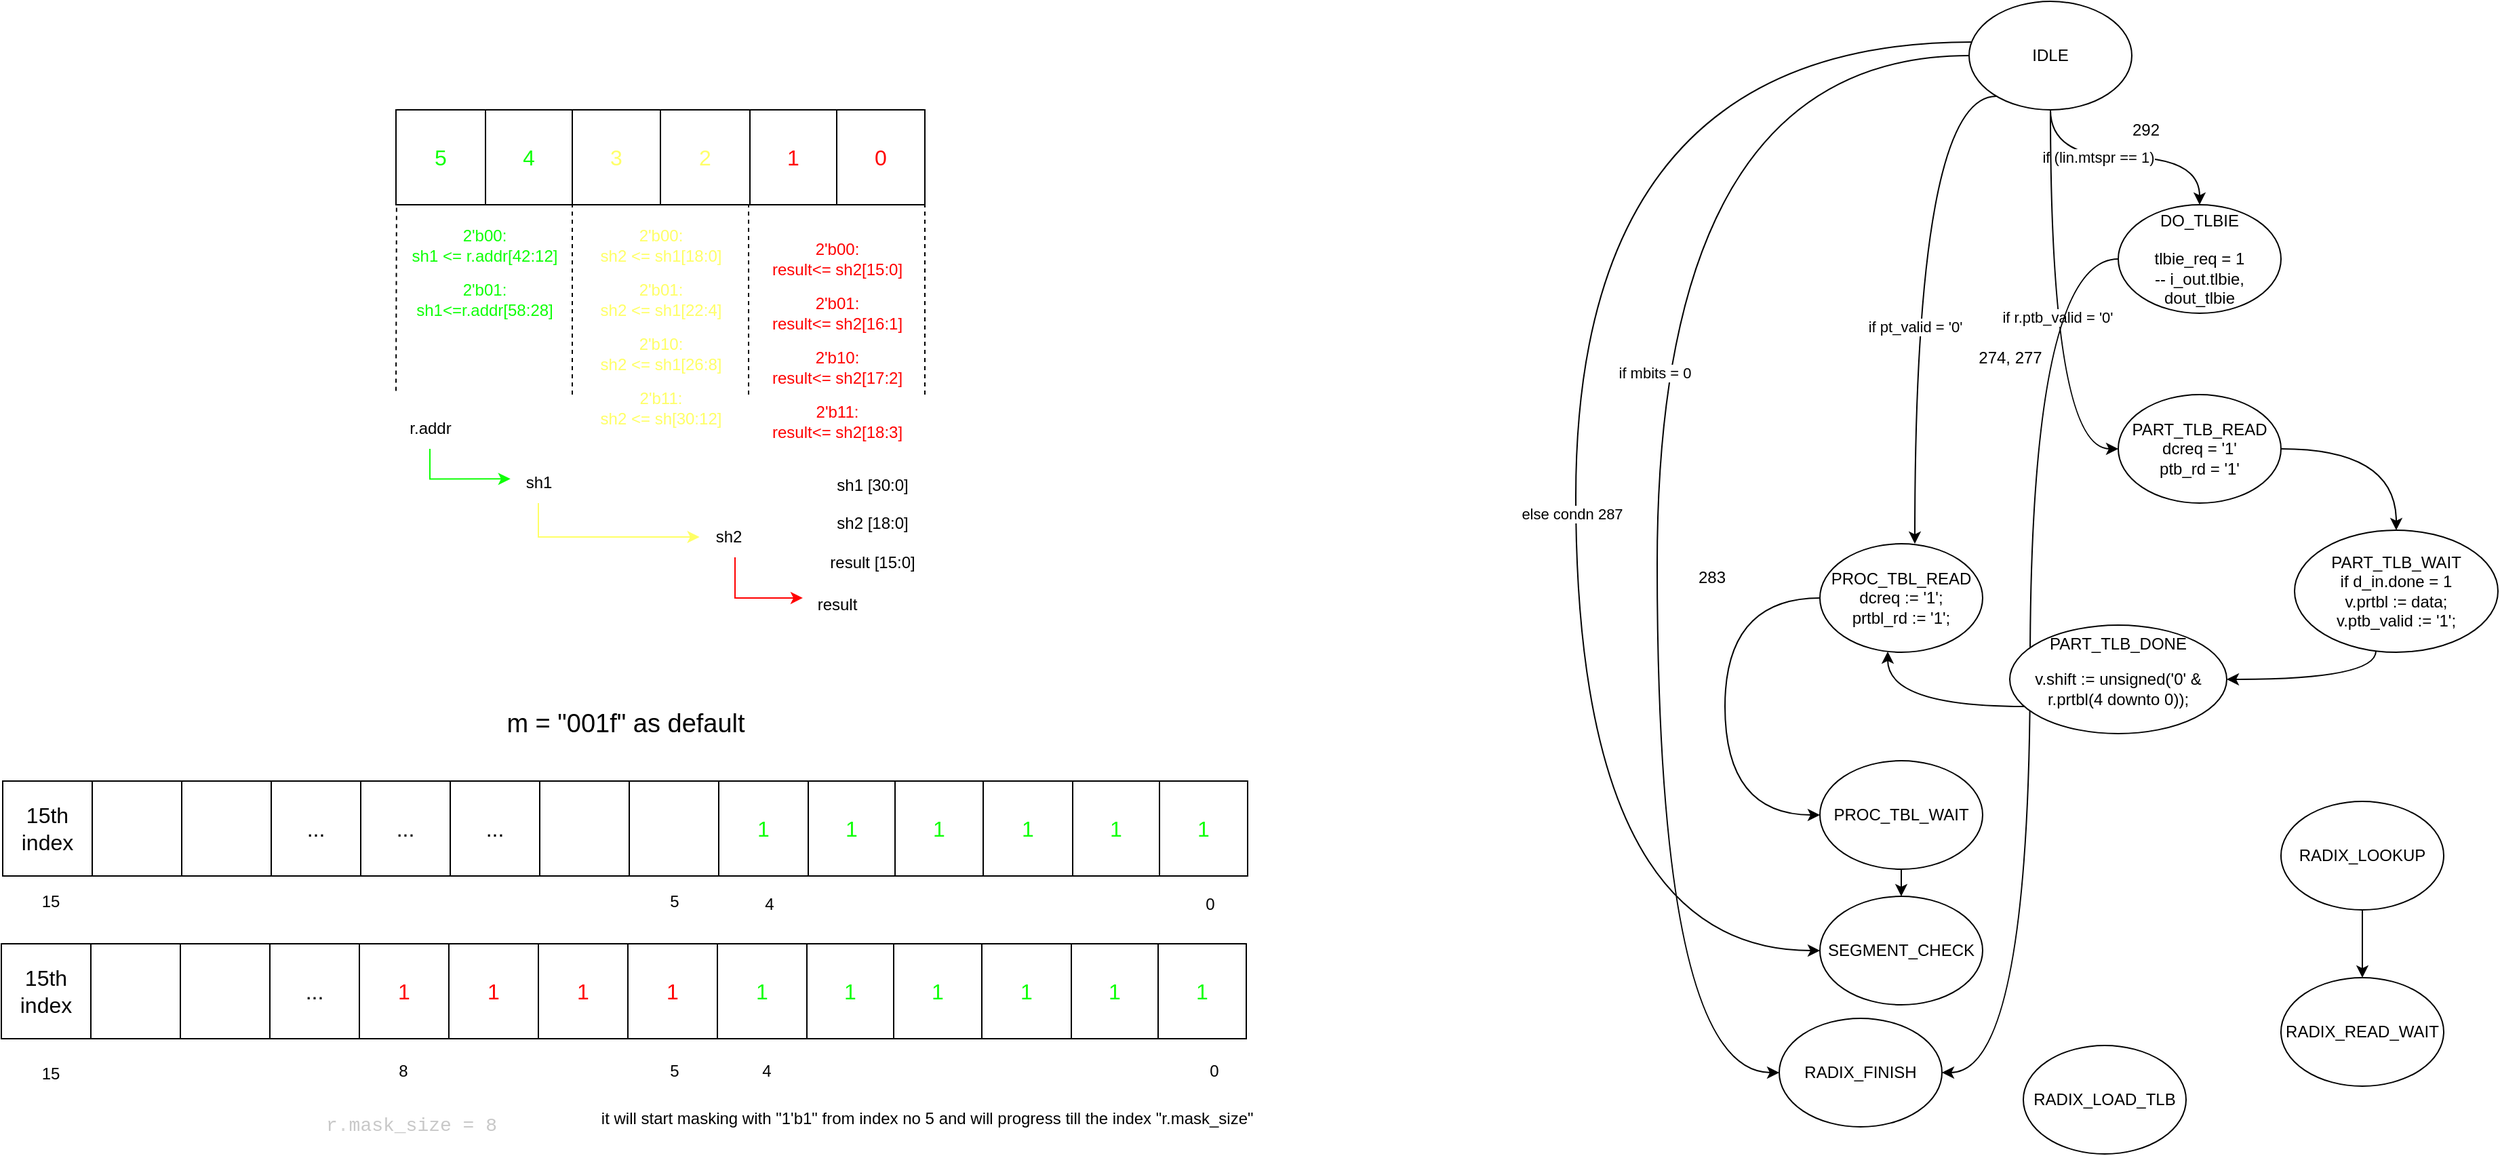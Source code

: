 <mxfile version="27.0.9">
  <diagram name="Page-1" id="RMuuJCCi9sDhubjygd_P">
    <mxGraphModel dx="1583" dy="868" grid="1" gridSize="10" guides="0" tooltips="1" connect="1" arrows="1" fold="1" page="0" pageScale="1" pageWidth="850" pageHeight="1100" math="0" shadow="0">
      <root>
        <mxCell id="0" />
        <mxCell id="1" parent="0" />
        <mxCell id="S-CoqvPqYbhsDH9ido7L-1" value="" style="shape=table;startSize=0;container=1;collapsible=0;childLayout=tableLayout;fontSize=16;" vertex="1" parent="1">
          <mxGeometry x="50" y="190" width="390" height="70" as="geometry" />
        </mxCell>
        <mxCell id="S-CoqvPqYbhsDH9ido7L-2" value="" style="shape=tableRow;horizontal=0;startSize=0;swimlaneHead=0;swimlaneBody=0;strokeColor=inherit;top=0;left=0;bottom=0;right=0;collapsible=0;dropTarget=0;fillColor=none;points=[[0,0.5],[1,0.5]];portConstraint=eastwest;fontSize=16;" vertex="1" parent="S-CoqvPqYbhsDH9ido7L-1">
          <mxGeometry width="390" height="70" as="geometry" />
        </mxCell>
        <mxCell id="S-CoqvPqYbhsDH9ido7L-3" value="&lt;font style=&quot;color: rgb(14, 255, 6);&quot;&gt;5&lt;/font&gt;" style="shape=partialRectangle;html=1;whiteSpace=wrap;connectable=0;strokeColor=inherit;overflow=hidden;fillColor=none;top=0;left=0;bottom=0;right=0;pointerEvents=1;fontSize=16;" vertex="1" parent="S-CoqvPqYbhsDH9ido7L-2">
          <mxGeometry width="66" height="70" as="geometry">
            <mxRectangle width="66" height="70" as="alternateBounds" />
          </mxGeometry>
        </mxCell>
        <mxCell id="S-CoqvPqYbhsDH9ido7L-4" value="&lt;font style=&quot;color: rgb(14, 255, 6);&quot;&gt;4&lt;/font&gt;" style="shape=partialRectangle;html=1;whiteSpace=wrap;connectable=0;strokeColor=inherit;overflow=hidden;fillColor=none;top=0;left=0;bottom=0;right=0;pointerEvents=1;fontSize=16;" vertex="1" parent="S-CoqvPqYbhsDH9ido7L-2">
          <mxGeometry x="66" width="64" height="70" as="geometry">
            <mxRectangle width="64" height="70" as="alternateBounds" />
          </mxGeometry>
        </mxCell>
        <mxCell id="S-CoqvPqYbhsDH9ido7L-5" value="&lt;font style=&quot;color: rgb(255, 255, 102);&quot;&gt;3&lt;/font&gt;" style="shape=partialRectangle;html=1;whiteSpace=wrap;connectable=0;strokeColor=inherit;overflow=hidden;fillColor=none;top=0;left=0;bottom=0;right=0;pointerEvents=1;fontSize=16;" vertex="1" parent="S-CoqvPqYbhsDH9ido7L-2">
          <mxGeometry x="130" width="65" height="70" as="geometry">
            <mxRectangle width="65" height="70" as="alternateBounds" />
          </mxGeometry>
        </mxCell>
        <mxCell id="S-CoqvPqYbhsDH9ido7L-18" value="&lt;font style=&quot;color: rgb(255, 255, 102);&quot;&gt;2&lt;/font&gt;" style="shape=partialRectangle;html=1;whiteSpace=wrap;connectable=0;strokeColor=inherit;overflow=hidden;fillColor=none;top=0;left=0;bottom=0;right=0;pointerEvents=1;fontSize=16;" vertex="1" parent="S-CoqvPqYbhsDH9ido7L-2">
          <mxGeometry x="195" width="66" height="70" as="geometry">
            <mxRectangle width="66" height="70" as="alternateBounds" />
          </mxGeometry>
        </mxCell>
        <mxCell id="S-CoqvPqYbhsDH9ido7L-21" value="&lt;font style=&quot;color: rgb(255, 0, 0);&quot;&gt;1&lt;/font&gt;" style="shape=partialRectangle;html=1;whiteSpace=wrap;connectable=0;strokeColor=inherit;overflow=hidden;fillColor=none;top=0;left=0;bottom=0;right=0;pointerEvents=1;fontSize=16;" vertex="1" parent="S-CoqvPqYbhsDH9ido7L-2">
          <mxGeometry x="261" width="64" height="70" as="geometry">
            <mxRectangle width="64" height="70" as="alternateBounds" />
          </mxGeometry>
        </mxCell>
        <mxCell id="S-CoqvPqYbhsDH9ido7L-24" value="&lt;font style=&quot;color: rgb(255, 0, 0);&quot;&gt;0&lt;/font&gt;" style="shape=partialRectangle;html=1;whiteSpace=wrap;connectable=0;strokeColor=inherit;overflow=hidden;fillColor=none;top=0;left=0;bottom=0;right=0;pointerEvents=1;fontSize=16;" vertex="1" parent="S-CoqvPqYbhsDH9ido7L-2">
          <mxGeometry x="325" width="65" height="70" as="geometry">
            <mxRectangle width="65" height="70" as="alternateBounds" />
          </mxGeometry>
        </mxCell>
        <mxCell id="S-CoqvPqYbhsDH9ido7L-30" value="" style="endArrow=none;dashed=1;html=1;rounded=0;entryX=-0.004;entryY=1.04;entryDx=0;entryDy=0;entryPerimeter=0;" edge="1" parent="1">
          <mxGeometry width="50" height="50" relative="1" as="geometry">
            <mxPoint x="50" y="397.2" as="sourcePoint" />
            <mxPoint x="50.44" y="260.0" as="targetPoint" />
          </mxGeometry>
        </mxCell>
        <mxCell id="S-CoqvPqYbhsDH9ido7L-31" value="" style="endArrow=none;dashed=1;html=1;rounded=0;entryX=-0.004;entryY=1.04;entryDx=0;entryDy=0;entryPerimeter=0;" edge="1" parent="1">
          <mxGeometry width="50" height="50" relative="1" as="geometry">
            <mxPoint x="180" y="400" as="sourcePoint" />
            <mxPoint x="180" y="260" as="targetPoint" />
          </mxGeometry>
        </mxCell>
        <mxCell id="S-CoqvPqYbhsDH9ido7L-32" value="" style="endArrow=none;dashed=1;html=1;rounded=0;entryX=-0.004;entryY=1.04;entryDx=0;entryDy=0;entryPerimeter=0;" edge="1" parent="1">
          <mxGeometry width="50" height="50" relative="1" as="geometry">
            <mxPoint x="310" y="400" as="sourcePoint" />
            <mxPoint x="310" y="260" as="targetPoint" />
          </mxGeometry>
        </mxCell>
        <mxCell id="S-CoqvPqYbhsDH9ido7L-33" value="" style="endArrow=none;dashed=1;html=1;rounded=0;entryX=-0.004;entryY=1.04;entryDx=0;entryDy=0;entryPerimeter=0;" edge="1" parent="1">
          <mxGeometry width="50" height="50" relative="1" as="geometry">
            <mxPoint x="440" y="400" as="sourcePoint" />
            <mxPoint x="440" y="260" as="targetPoint" />
          </mxGeometry>
        </mxCell>
        <mxCell id="S-CoqvPqYbhsDH9ido7L-34" value="&lt;font style=&quot;color: rgb(14, 255, 6);&quot;&gt;2&#39;b00:&lt;br&gt;sh1 &amp;lt;= r.addr[42:12]&lt;/font&gt;" style="text;html=1;align=center;verticalAlign=middle;resizable=0;points=[];autosize=1;strokeColor=none;fillColor=none;" vertex="1" parent="1">
          <mxGeometry x="50" y="270" width="130" height="40" as="geometry" />
        </mxCell>
        <mxCell id="S-CoqvPqYbhsDH9ido7L-35" value="&lt;font style=&quot;color: rgb(14, 255, 6);&quot;&gt;2&#39;b01:&lt;br&gt;sh1&amp;lt;=r.addr[58:28]&lt;/font&gt;" style="text;html=1;align=center;verticalAlign=middle;resizable=0;points=[];autosize=1;strokeColor=none;fillColor=none;" vertex="1" parent="1">
          <mxGeometry x="55" y="310" width="120" height="40" as="geometry" />
        </mxCell>
        <mxCell id="S-CoqvPqYbhsDH9ido7L-36" value="&lt;font style=&quot;&quot;&gt;2&#39;b00:&lt;br&gt;sh2 &amp;lt;= sh1[18:0]&lt;/font&gt;" style="text;html=1;align=center;verticalAlign=middle;resizable=0;points=[];autosize=1;strokeColor=none;fillColor=none;fontColor=#FFFF66;" vertex="1" parent="1">
          <mxGeometry x="190" y="270" width="110" height="40" as="geometry" />
        </mxCell>
        <mxCell id="S-CoqvPqYbhsDH9ido7L-37" value="&lt;font style=&quot;&quot;&gt;2&#39;b01:&lt;br&gt;sh2 &amp;lt;= sh1[22:4]&lt;/font&gt;" style="text;html=1;align=center;verticalAlign=middle;resizable=0;points=[];autosize=1;strokeColor=none;fillColor=none;fontColor=#FFFF66;" vertex="1" parent="1">
          <mxGeometry x="190" y="310" width="110" height="40" as="geometry" />
        </mxCell>
        <mxCell id="S-CoqvPqYbhsDH9ido7L-38" value="&lt;font style=&quot;&quot;&gt;2&#39;b10:&lt;br&gt;sh2 &amp;lt;= sh1[26:8]&lt;/font&gt;" style="text;html=1;align=center;verticalAlign=middle;resizable=0;points=[];autosize=1;strokeColor=none;fillColor=none;fontColor=#FFFF66;" vertex="1" parent="1">
          <mxGeometry x="190" y="350" width="110" height="40" as="geometry" />
        </mxCell>
        <mxCell id="S-CoqvPqYbhsDH9ido7L-39" value="&lt;font style=&quot;&quot;&gt;2&#39;b11:&lt;br&gt;sh2 &amp;lt;= sh[30:12]&lt;/font&gt;" style="text;html=1;align=center;verticalAlign=middle;resizable=0;points=[];autosize=1;strokeColor=none;fillColor=none;fontColor=#FFFF66;" vertex="1" parent="1">
          <mxGeometry x="190" y="390" width="110" height="40" as="geometry" />
        </mxCell>
        <mxCell id="S-CoqvPqYbhsDH9ido7L-40" value="&lt;font style=&quot;&quot;&gt;2&#39;b00:&lt;br&gt;result&amp;lt;= sh2[15:0]&lt;/font&gt;" style="text;html=1;align=center;verticalAlign=middle;resizable=0;points=[];autosize=1;strokeColor=none;fillColor=none;fontColor=#FF0000;" vertex="1" parent="1">
          <mxGeometry x="315" y="280" width="120" height="40" as="geometry" />
        </mxCell>
        <mxCell id="S-CoqvPqYbhsDH9ido7L-41" value="&lt;font style=&quot;&quot;&gt;2&#39;b01:&lt;br&gt;result&amp;lt;= sh2[16:1]&lt;/font&gt;" style="text;html=1;align=center;verticalAlign=middle;resizable=0;points=[];autosize=1;strokeColor=none;fillColor=none;fontColor=#FF0000;" vertex="1" parent="1">
          <mxGeometry x="315" y="320" width="120" height="40" as="geometry" />
        </mxCell>
        <mxCell id="S-CoqvPqYbhsDH9ido7L-42" value="&lt;font style=&quot;&quot;&gt;2&#39;b10:&lt;br&gt;result&amp;lt;= sh2[17:2]&lt;/font&gt;" style="text;html=1;align=center;verticalAlign=middle;resizable=0;points=[];autosize=1;strokeColor=none;fillColor=none;fontColor=#FF0000;" vertex="1" parent="1">
          <mxGeometry x="315" y="360" width="120" height="40" as="geometry" />
        </mxCell>
        <mxCell id="S-CoqvPqYbhsDH9ido7L-43" value="&lt;font style=&quot;&quot;&gt;2&#39;b11:&lt;br&gt;result&amp;lt;= sh2[18:3]&lt;/font&gt;" style="text;html=1;align=center;verticalAlign=middle;resizable=0;points=[];autosize=1;strokeColor=none;fillColor=none;fontColor=#FF0000;" vertex="1" parent="1">
          <mxGeometry x="315" y="400" width="120" height="40" as="geometry" />
        </mxCell>
        <mxCell id="S-CoqvPqYbhsDH9ido7L-44" value="r.addr" style="text;html=1;align=center;verticalAlign=middle;resizable=0;points=[];autosize=1;strokeColor=none;fillColor=none;" vertex="1" parent="1">
          <mxGeometry x="50" y="410" width="50" height="30" as="geometry" />
        </mxCell>
        <mxCell id="S-CoqvPqYbhsDH9ido7L-45" value="sh1" style="text;html=1;align=center;verticalAlign=middle;resizable=0;points=[];autosize=1;strokeColor=none;fillColor=none;" vertex="1" parent="1">
          <mxGeometry x="135" y="450" width="40" height="30" as="geometry" />
        </mxCell>
        <mxCell id="S-CoqvPqYbhsDH9ido7L-46" value="sh2" style="text;html=1;align=center;verticalAlign=middle;resizable=0;points=[];autosize=1;strokeColor=none;fillColor=none;" vertex="1" parent="1">
          <mxGeometry x="275" y="490" width="40" height="30" as="geometry" />
        </mxCell>
        <mxCell id="S-CoqvPqYbhsDH9ido7L-47" value="result" style="text;html=1;align=center;verticalAlign=middle;resizable=0;points=[];autosize=1;strokeColor=none;fillColor=none;" vertex="1" parent="1">
          <mxGeometry x="350" y="540" width="50" height="30" as="geometry" />
        </mxCell>
        <mxCell id="S-CoqvPqYbhsDH9ido7L-48" style="edgeStyle=orthogonalEdgeStyle;rounded=0;orthogonalLoop=1;jettySize=auto;html=1;entryX=-0.015;entryY=0.406;entryDx=0;entryDy=0;entryPerimeter=0;fontColor=#0EFF06;strokeColor=#0EFF06;" edge="1" parent="1" source="S-CoqvPqYbhsDH9ido7L-44" target="S-CoqvPqYbhsDH9ido7L-45">
          <mxGeometry relative="1" as="geometry">
            <Array as="points">
              <mxPoint x="75" y="462" />
            </Array>
          </mxGeometry>
        </mxCell>
        <mxCell id="S-CoqvPqYbhsDH9ido7L-49" style="edgeStyle=orthogonalEdgeStyle;rounded=0;orthogonalLoop=1;jettySize=auto;html=1;entryX=-0.029;entryY=0.5;entryDx=0;entryDy=0;entryPerimeter=0;strokeColor=#FFFF66;" edge="1" parent="1" source="S-CoqvPqYbhsDH9ido7L-45" target="S-CoqvPqYbhsDH9ido7L-46">
          <mxGeometry relative="1" as="geometry">
            <Array as="points">
              <mxPoint x="155" y="505" />
            </Array>
          </mxGeometry>
        </mxCell>
        <mxCell id="S-CoqvPqYbhsDH9ido7L-50" style="edgeStyle=orthogonalEdgeStyle;rounded=0;orthogonalLoop=1;jettySize=auto;html=1;entryX=0;entryY=0.333;entryDx=0;entryDy=0;entryPerimeter=0;strokeColor=#FF0000;" edge="1" parent="1" source="S-CoqvPqYbhsDH9ido7L-46" target="S-CoqvPqYbhsDH9ido7L-47">
          <mxGeometry relative="1" as="geometry">
            <Array as="points">
              <mxPoint x="300" y="550" />
            </Array>
          </mxGeometry>
        </mxCell>
        <mxCell id="S-CoqvPqYbhsDH9ido7L-52" value="sh1 [30:0&lt;span style=&quot;background-color: transparent; color: light-dark(rgb(0, 0, 0), rgb(255, 255, 255));&quot;&gt;]&lt;/span&gt;&lt;div&gt;&lt;br&gt;&lt;div&gt;&lt;span style=&quot;background-color: transparent; color: light-dark(rgb(0, 0, 0), rgb(255, 255, 255));&quot;&gt;sh2 [18:0]&lt;/span&gt;&lt;/div&gt;&lt;div&gt;&lt;span style=&quot;background-color: transparent; color: light-dark(rgb(0, 0, 0), rgb(255, 255, 255));&quot;&gt;&lt;br&gt;&lt;/span&gt;&lt;/div&gt;&lt;div&gt;&lt;span style=&quot;background-color: transparent; color: light-dark(rgb(0, 0, 0), rgb(255, 255, 255));&quot;&gt;result [15:0]&lt;/span&gt;&lt;/div&gt;&lt;/div&gt;" style="text;html=1;align=center;verticalAlign=middle;resizable=0;points=[];autosize=1;strokeColor=none;fillColor=none;" vertex="1" parent="1">
          <mxGeometry x="356" y="450" width="90" height="90" as="geometry" />
        </mxCell>
        <mxCell id="S-CoqvPqYbhsDH9ido7L-53" value="" style="shape=table;startSize=0;container=1;collapsible=0;childLayout=tableLayout;fontSize=16;" vertex="1" parent="1">
          <mxGeometry x="-240" y="685" width="918" height="70" as="geometry" />
        </mxCell>
        <mxCell id="S-CoqvPqYbhsDH9ido7L-54" value="" style="shape=tableRow;horizontal=0;startSize=0;swimlaneHead=0;swimlaneBody=0;strokeColor=inherit;top=0;left=0;bottom=0;right=0;collapsible=0;dropTarget=0;fillColor=none;points=[[0,0.5],[1,0.5]];portConstraint=eastwest;fontSize=16;" vertex="1" parent="S-CoqvPqYbhsDH9ido7L-53">
          <mxGeometry width="918" height="70" as="geometry" />
        </mxCell>
        <mxCell id="S-CoqvPqYbhsDH9ido7L-76" value="15th index" style="shape=partialRectangle;html=1;whiteSpace=wrap;connectable=0;strokeColor=inherit;overflow=hidden;fillColor=none;top=0;left=0;bottom=0;right=0;pointerEvents=1;fontSize=16;" vertex="1" parent="S-CoqvPqYbhsDH9ido7L-54">
          <mxGeometry width="66" height="70" as="geometry">
            <mxRectangle width="66" height="70" as="alternateBounds" />
          </mxGeometry>
        </mxCell>
        <mxCell id="S-CoqvPqYbhsDH9ido7L-75" style="shape=partialRectangle;html=1;whiteSpace=wrap;connectable=0;strokeColor=inherit;overflow=hidden;fillColor=none;top=0;left=0;bottom=0;right=0;pointerEvents=1;fontSize=16;" vertex="1" parent="S-CoqvPqYbhsDH9ido7L-54">
          <mxGeometry x="66" width="66" height="70" as="geometry">
            <mxRectangle width="66" height="70" as="alternateBounds" />
          </mxGeometry>
        </mxCell>
        <mxCell id="S-CoqvPqYbhsDH9ido7L-74" style="shape=partialRectangle;html=1;whiteSpace=wrap;connectable=0;strokeColor=inherit;overflow=hidden;fillColor=none;top=0;left=0;bottom=0;right=0;pointerEvents=1;fontSize=16;" vertex="1" parent="S-CoqvPqYbhsDH9ido7L-54">
          <mxGeometry x="132" width="66" height="70" as="geometry">
            <mxRectangle width="66" height="70" as="alternateBounds" />
          </mxGeometry>
        </mxCell>
        <mxCell id="S-CoqvPqYbhsDH9ido7L-73" value="..." style="shape=partialRectangle;html=1;whiteSpace=wrap;connectable=0;strokeColor=inherit;overflow=hidden;fillColor=none;top=0;left=0;bottom=0;right=0;pointerEvents=1;fontSize=16;" vertex="1" parent="S-CoqvPqYbhsDH9ido7L-54">
          <mxGeometry x="198" width="66" height="70" as="geometry">
            <mxRectangle width="66" height="70" as="alternateBounds" />
          </mxGeometry>
        </mxCell>
        <mxCell id="S-CoqvPqYbhsDH9ido7L-72" value="..." style="shape=partialRectangle;html=1;whiteSpace=wrap;connectable=0;strokeColor=inherit;overflow=hidden;fillColor=none;top=0;left=0;bottom=0;right=0;pointerEvents=1;fontSize=16;" vertex="1" parent="S-CoqvPqYbhsDH9ido7L-54">
          <mxGeometry x="264" width="66" height="70" as="geometry">
            <mxRectangle width="66" height="70" as="alternateBounds" />
          </mxGeometry>
        </mxCell>
        <mxCell id="S-CoqvPqYbhsDH9ido7L-71" value="..." style="shape=partialRectangle;html=1;whiteSpace=wrap;connectable=0;strokeColor=inherit;overflow=hidden;fillColor=none;top=0;left=0;bottom=0;right=0;pointerEvents=1;fontSize=16;" vertex="1" parent="S-CoqvPqYbhsDH9ido7L-54">
          <mxGeometry x="330" width="66" height="70" as="geometry">
            <mxRectangle width="66" height="70" as="alternateBounds" />
          </mxGeometry>
        </mxCell>
        <mxCell id="S-CoqvPqYbhsDH9ido7L-70" style="shape=partialRectangle;html=1;whiteSpace=wrap;connectable=0;strokeColor=inherit;overflow=hidden;fillColor=none;top=0;left=0;bottom=0;right=0;pointerEvents=1;fontSize=16;" vertex="1" parent="S-CoqvPqYbhsDH9ido7L-54">
          <mxGeometry x="396" width="66" height="70" as="geometry">
            <mxRectangle width="66" height="70" as="alternateBounds" />
          </mxGeometry>
        </mxCell>
        <mxCell id="S-CoqvPqYbhsDH9ido7L-69" style="shape=partialRectangle;html=1;whiteSpace=wrap;connectable=0;strokeColor=inherit;overflow=hidden;fillColor=none;top=0;left=0;bottom=0;right=0;pointerEvents=1;fontSize=16;" vertex="1" parent="S-CoqvPqYbhsDH9ido7L-54">
          <mxGeometry x="462" width="66" height="70" as="geometry">
            <mxRectangle width="66" height="70" as="alternateBounds" />
          </mxGeometry>
        </mxCell>
        <mxCell id="S-CoqvPqYbhsDH9ido7L-55" value="&lt;font style=&quot;&quot;&gt;1&lt;/font&gt;" style="shape=partialRectangle;html=1;whiteSpace=wrap;connectable=0;strokeColor=inherit;overflow=hidden;fillColor=none;top=0;left=0;bottom=0;right=0;pointerEvents=1;fontSize=16;fontColor=#0EFF06;" vertex="1" parent="S-CoqvPqYbhsDH9ido7L-54">
          <mxGeometry x="528" width="66" height="70" as="geometry">
            <mxRectangle width="66" height="70" as="alternateBounds" />
          </mxGeometry>
        </mxCell>
        <mxCell id="S-CoqvPqYbhsDH9ido7L-56" value="&lt;font style=&quot;&quot;&gt;1&lt;/font&gt;" style="shape=partialRectangle;html=1;whiteSpace=wrap;connectable=0;strokeColor=inherit;overflow=hidden;fillColor=none;top=0;left=0;bottom=0;right=0;pointerEvents=1;fontSize=16;fontColor=#0EFF06;" vertex="1" parent="S-CoqvPqYbhsDH9ido7L-54">
          <mxGeometry x="594" width="64" height="70" as="geometry">
            <mxRectangle width="64" height="70" as="alternateBounds" />
          </mxGeometry>
        </mxCell>
        <mxCell id="S-CoqvPqYbhsDH9ido7L-57" value="&lt;font style=&quot;&quot;&gt;1&lt;/font&gt;" style="shape=partialRectangle;html=1;whiteSpace=wrap;connectable=0;strokeColor=inherit;overflow=hidden;fillColor=none;top=0;left=0;bottom=0;right=0;pointerEvents=1;fontSize=16;fontColor=#0EFF06;" vertex="1" parent="S-CoqvPqYbhsDH9ido7L-54">
          <mxGeometry x="658" width="65" height="70" as="geometry">
            <mxRectangle width="65" height="70" as="alternateBounds" />
          </mxGeometry>
        </mxCell>
        <mxCell id="S-CoqvPqYbhsDH9ido7L-58" value="&lt;font style=&quot;&quot;&gt;1&lt;/font&gt;" style="shape=partialRectangle;html=1;whiteSpace=wrap;connectable=0;strokeColor=inherit;overflow=hidden;fillColor=none;top=0;left=0;bottom=0;right=0;pointerEvents=1;fontSize=16;fontColor=#0EFF06;" vertex="1" parent="S-CoqvPqYbhsDH9ido7L-54">
          <mxGeometry x="723" width="66" height="70" as="geometry">
            <mxRectangle width="66" height="70" as="alternateBounds" />
          </mxGeometry>
        </mxCell>
        <mxCell id="S-CoqvPqYbhsDH9ido7L-59" value="&lt;font style=&quot;&quot;&gt;1&lt;/font&gt;" style="shape=partialRectangle;html=1;whiteSpace=wrap;connectable=0;strokeColor=inherit;overflow=hidden;fillColor=none;top=0;left=0;bottom=0;right=0;pointerEvents=1;fontSize=16;fontColor=#0EFF06;" vertex="1" parent="S-CoqvPqYbhsDH9ido7L-54">
          <mxGeometry x="789" width="64" height="70" as="geometry">
            <mxRectangle width="64" height="70" as="alternateBounds" />
          </mxGeometry>
        </mxCell>
        <mxCell id="S-CoqvPqYbhsDH9ido7L-60" value="&lt;font style=&quot;&quot;&gt;1&lt;/font&gt;" style="shape=partialRectangle;html=1;whiteSpace=wrap;connectable=0;strokeColor=inherit;overflow=hidden;fillColor=none;top=0;left=0;bottom=0;right=0;pointerEvents=1;fontSize=16;fontColor=#0EFF06;" vertex="1" parent="S-CoqvPqYbhsDH9ido7L-54">
          <mxGeometry x="853" width="65" height="70" as="geometry">
            <mxRectangle width="65" height="70" as="alternateBounds" />
          </mxGeometry>
        </mxCell>
        <mxCell id="S-CoqvPqYbhsDH9ido7L-77" value="0" style="text;html=1;align=center;verticalAlign=middle;resizable=0;points=[];autosize=1;strokeColor=none;fillColor=none;" vertex="1" parent="1">
          <mxGeometry x="637" y="763" width="25" height="26" as="geometry" />
        </mxCell>
        <mxCell id="S-CoqvPqYbhsDH9ido7L-78" value="4" style="text;html=1;align=center;verticalAlign=middle;resizable=0;points=[];autosize=1;strokeColor=none;fillColor=none;" vertex="1" parent="1">
          <mxGeometry x="312" y="763" width="25" height="26" as="geometry" />
        </mxCell>
        <mxCell id="S-CoqvPqYbhsDH9ido7L-79" value="&lt;font style=&quot;font-size: 19px;&quot;&gt;m = &quot;001f&quot; as default&lt;/font&gt;" style="text;html=1;align=center;verticalAlign=middle;resizable=0;points=[];autosize=1;strokeColor=none;fillColor=none;" vertex="1" parent="1">
          <mxGeometry x="119" y="623" width="200" height="40" as="geometry" />
        </mxCell>
        <mxCell id="S-CoqvPqYbhsDH9ido7L-80" value="" style="shape=table;startSize=0;container=1;collapsible=0;childLayout=tableLayout;fontSize=16;" vertex="1" parent="1">
          <mxGeometry x="-241" y="805" width="918" height="70" as="geometry" />
        </mxCell>
        <mxCell id="S-CoqvPqYbhsDH9ido7L-81" value="" style="shape=tableRow;horizontal=0;startSize=0;swimlaneHead=0;swimlaneBody=0;strokeColor=inherit;top=0;left=0;bottom=0;right=0;collapsible=0;dropTarget=0;fillColor=none;points=[[0,0.5],[1,0.5]];portConstraint=eastwest;fontSize=16;" vertex="1" parent="S-CoqvPqYbhsDH9ido7L-80">
          <mxGeometry width="918" height="70" as="geometry" />
        </mxCell>
        <mxCell id="S-CoqvPqYbhsDH9ido7L-82" value="15th index" style="shape=partialRectangle;html=1;whiteSpace=wrap;connectable=0;strokeColor=inherit;overflow=hidden;fillColor=none;top=0;left=0;bottom=0;right=0;pointerEvents=1;fontSize=16;" vertex="1" parent="S-CoqvPqYbhsDH9ido7L-81">
          <mxGeometry width="66" height="70" as="geometry">
            <mxRectangle width="66" height="70" as="alternateBounds" />
          </mxGeometry>
        </mxCell>
        <mxCell id="S-CoqvPqYbhsDH9ido7L-83" style="shape=partialRectangle;html=1;whiteSpace=wrap;connectable=0;strokeColor=inherit;overflow=hidden;fillColor=none;top=0;left=0;bottom=0;right=0;pointerEvents=1;fontSize=16;" vertex="1" parent="S-CoqvPqYbhsDH9ido7L-81">
          <mxGeometry x="66" width="66" height="70" as="geometry">
            <mxRectangle width="66" height="70" as="alternateBounds" />
          </mxGeometry>
        </mxCell>
        <mxCell id="S-CoqvPqYbhsDH9ido7L-84" style="shape=partialRectangle;html=1;whiteSpace=wrap;connectable=0;strokeColor=inherit;overflow=hidden;fillColor=none;top=0;left=0;bottom=0;right=0;pointerEvents=1;fontSize=16;" vertex="1" parent="S-CoqvPqYbhsDH9ido7L-81">
          <mxGeometry x="132" width="66" height="70" as="geometry">
            <mxRectangle width="66" height="70" as="alternateBounds" />
          </mxGeometry>
        </mxCell>
        <mxCell id="S-CoqvPqYbhsDH9ido7L-85" value="..." style="shape=partialRectangle;html=1;whiteSpace=wrap;connectable=0;strokeColor=inherit;overflow=hidden;fillColor=none;top=0;left=0;bottom=0;right=0;pointerEvents=1;fontSize=16;" vertex="1" parent="S-CoqvPqYbhsDH9ido7L-81">
          <mxGeometry x="198" width="66" height="70" as="geometry">
            <mxRectangle width="66" height="70" as="alternateBounds" />
          </mxGeometry>
        </mxCell>
        <mxCell id="S-CoqvPqYbhsDH9ido7L-86" value="1" style="shape=partialRectangle;html=1;whiteSpace=wrap;connectable=0;strokeColor=inherit;overflow=hidden;fillColor=none;top=0;left=0;bottom=0;right=0;pointerEvents=1;fontSize=16;fontColor=#FF0000;" vertex="1" parent="S-CoqvPqYbhsDH9ido7L-81">
          <mxGeometry x="264" width="66" height="70" as="geometry">
            <mxRectangle width="66" height="70" as="alternateBounds" />
          </mxGeometry>
        </mxCell>
        <mxCell id="S-CoqvPqYbhsDH9ido7L-87" value="1" style="shape=partialRectangle;html=1;whiteSpace=wrap;connectable=0;strokeColor=inherit;overflow=hidden;fillColor=none;top=0;left=0;bottom=0;right=0;pointerEvents=1;fontSize=16;fontColor=#FF0000;" vertex="1" parent="S-CoqvPqYbhsDH9ido7L-81">
          <mxGeometry x="330" width="66" height="70" as="geometry">
            <mxRectangle width="66" height="70" as="alternateBounds" />
          </mxGeometry>
        </mxCell>
        <mxCell id="S-CoqvPqYbhsDH9ido7L-88" value="1" style="shape=partialRectangle;html=1;whiteSpace=wrap;connectable=0;strokeColor=inherit;overflow=hidden;fillColor=none;top=0;left=0;bottom=0;right=0;pointerEvents=1;fontSize=16;fontColor=#FF0000;" vertex="1" parent="S-CoqvPqYbhsDH9ido7L-81">
          <mxGeometry x="396" width="66" height="70" as="geometry">
            <mxRectangle width="66" height="70" as="alternateBounds" />
          </mxGeometry>
        </mxCell>
        <mxCell id="S-CoqvPqYbhsDH9ido7L-89" value="1" style="shape=partialRectangle;html=1;whiteSpace=wrap;connectable=0;strokeColor=inherit;overflow=hidden;fillColor=none;top=0;left=0;bottom=0;right=0;pointerEvents=1;fontSize=16;fontColor=#FF0000;" vertex="1" parent="S-CoqvPqYbhsDH9ido7L-81">
          <mxGeometry x="462" width="66" height="70" as="geometry">
            <mxRectangle width="66" height="70" as="alternateBounds" />
          </mxGeometry>
        </mxCell>
        <mxCell id="S-CoqvPqYbhsDH9ido7L-90" value="&lt;font style=&quot;&quot;&gt;1&lt;/font&gt;" style="shape=partialRectangle;html=1;whiteSpace=wrap;connectable=0;strokeColor=inherit;overflow=hidden;fillColor=none;top=0;left=0;bottom=0;right=0;pointerEvents=1;fontSize=16;fontColor=#0EFF06;" vertex="1" parent="S-CoqvPqYbhsDH9ido7L-81">
          <mxGeometry x="528" width="66" height="70" as="geometry">
            <mxRectangle width="66" height="70" as="alternateBounds" />
          </mxGeometry>
        </mxCell>
        <mxCell id="S-CoqvPqYbhsDH9ido7L-91" value="&lt;font style=&quot;&quot;&gt;1&lt;/font&gt;" style="shape=partialRectangle;html=1;whiteSpace=wrap;connectable=0;strokeColor=inherit;overflow=hidden;fillColor=none;top=0;left=0;bottom=0;right=0;pointerEvents=1;fontSize=16;fontColor=#0EFF06;" vertex="1" parent="S-CoqvPqYbhsDH9ido7L-81">
          <mxGeometry x="594" width="64" height="70" as="geometry">
            <mxRectangle width="64" height="70" as="alternateBounds" />
          </mxGeometry>
        </mxCell>
        <mxCell id="S-CoqvPqYbhsDH9ido7L-92" value="&lt;font style=&quot;&quot;&gt;1&lt;/font&gt;" style="shape=partialRectangle;html=1;whiteSpace=wrap;connectable=0;strokeColor=inherit;overflow=hidden;fillColor=none;top=0;left=0;bottom=0;right=0;pointerEvents=1;fontSize=16;fontColor=#0EFF06;" vertex="1" parent="S-CoqvPqYbhsDH9ido7L-81">
          <mxGeometry x="658" width="65" height="70" as="geometry">
            <mxRectangle width="65" height="70" as="alternateBounds" />
          </mxGeometry>
        </mxCell>
        <mxCell id="S-CoqvPqYbhsDH9ido7L-93" value="&lt;font style=&quot;&quot;&gt;1&lt;/font&gt;" style="shape=partialRectangle;html=1;whiteSpace=wrap;connectable=0;strokeColor=inherit;overflow=hidden;fillColor=none;top=0;left=0;bottom=0;right=0;pointerEvents=1;fontSize=16;fontColor=#0EFF06;" vertex="1" parent="S-CoqvPqYbhsDH9ido7L-81">
          <mxGeometry x="723" width="66" height="70" as="geometry">
            <mxRectangle width="66" height="70" as="alternateBounds" />
          </mxGeometry>
        </mxCell>
        <mxCell id="S-CoqvPqYbhsDH9ido7L-94" value="&lt;font style=&quot;&quot;&gt;1&lt;/font&gt;" style="shape=partialRectangle;html=1;whiteSpace=wrap;connectable=0;strokeColor=inherit;overflow=hidden;fillColor=none;top=0;left=0;bottom=0;right=0;pointerEvents=1;fontSize=16;fontColor=#0EFF06;" vertex="1" parent="S-CoqvPqYbhsDH9ido7L-81">
          <mxGeometry x="789" width="64" height="70" as="geometry">
            <mxRectangle width="64" height="70" as="alternateBounds" />
          </mxGeometry>
        </mxCell>
        <mxCell id="S-CoqvPqYbhsDH9ido7L-95" value="&lt;font style=&quot;&quot;&gt;1&lt;/font&gt;" style="shape=partialRectangle;html=1;whiteSpace=wrap;connectable=0;strokeColor=inherit;overflow=hidden;fillColor=none;top=0;left=0;bottom=0;right=0;pointerEvents=1;fontSize=16;fontColor=#0EFF06;" vertex="1" parent="S-CoqvPqYbhsDH9ido7L-81">
          <mxGeometry x="853" width="65" height="70" as="geometry">
            <mxRectangle width="65" height="70" as="alternateBounds" />
          </mxGeometry>
        </mxCell>
        <mxCell id="S-CoqvPqYbhsDH9ido7L-96" value="0" style="text;html=1;align=center;verticalAlign=middle;resizable=0;points=[];autosize=1;strokeColor=none;fillColor=none;" vertex="1" parent="1">
          <mxGeometry x="640" y="886" width="25" height="26" as="geometry" />
        </mxCell>
        <mxCell id="S-CoqvPqYbhsDH9ido7L-97" value="4" style="text;html=1;align=center;verticalAlign=middle;resizable=0;points=[];autosize=1;strokeColor=none;fillColor=none;" vertex="1" parent="1">
          <mxGeometry x="310" y="886" width="25" height="26" as="geometry" />
        </mxCell>
        <mxCell id="S-CoqvPqYbhsDH9ido7L-100" value="5" style="text;html=1;align=center;verticalAlign=middle;resizable=0;points=[];autosize=1;strokeColor=none;fillColor=none;" vertex="1" parent="1">
          <mxGeometry x="240" y="759" width="30" height="30" as="geometry" />
        </mxCell>
        <mxCell id="S-CoqvPqYbhsDH9ido7L-101" value="15" style="text;html=1;align=center;verticalAlign=middle;resizable=0;points=[];autosize=1;strokeColor=none;fillColor=none;" vertex="1" parent="1">
          <mxGeometry x="-225" y="759" width="40" height="30" as="geometry" />
        </mxCell>
        <mxCell id="S-CoqvPqYbhsDH9ido7L-102" value="15" style="text;html=1;align=center;verticalAlign=middle;resizable=0;points=[];autosize=1;strokeColor=none;fillColor=none;" vertex="1" parent="1">
          <mxGeometry x="-225" y="886" width="40" height="30" as="geometry" />
        </mxCell>
        <mxCell id="S-CoqvPqYbhsDH9ido7L-103" value="5" style="text;html=1;align=center;verticalAlign=middle;resizable=0;points=[];autosize=1;strokeColor=none;fillColor=none;" vertex="1" parent="1">
          <mxGeometry x="240" y="884" width="30" height="30" as="geometry" />
        </mxCell>
        <mxCell id="S-CoqvPqYbhsDH9ido7L-104" value="8" style="text;html=1;align=center;verticalAlign=middle;resizable=0;points=[];autosize=1;strokeColor=none;fillColor=none;" vertex="1" parent="1">
          <mxGeometry x="40" y="884" width="30" height="30" as="geometry" />
        </mxCell>
        <mxCell id="S-CoqvPqYbhsDH9ido7L-105" value="&lt;div style=&quot;color: rgb(212, 212, 212); font-family: Consolas, &amp;quot;Courier New&amp;quot;, monospace; font-size: 14px; line-height: 19px; white-space-collapse: preserve;&quot;&gt;&lt;span&gt;&lt;span style=&quot;color: rgb(200, 200, 200);&quot;&gt;r&lt;/span&gt;.&lt;span style=&quot;color: rgb(200, 200, 200);&quot;&gt;mask_size = 8&lt;/span&gt;&lt;/span&gt;&lt;/div&gt;" style="text;html=1;align=center;verticalAlign=middle;resizable=0;points=[];autosize=1;strokeColor=none;fillColor=none;" vertex="1" parent="1">
          <mxGeometry x="-6" y="923" width="133" height="31" as="geometry" />
        </mxCell>
        <mxCell id="S-CoqvPqYbhsDH9ido7L-106" value="&lt;span style=&quot;background-color: light-dark(#ffffff, var(--ge-dark-color, #121212));&quot;&gt;it will start masking with &quot;1&#39;b1&quot; from index no 5 and will progress till the index &quot;r.mask_size&quot;&amp;nbsp;&lt;/span&gt;" style="text;html=1;align=center;verticalAlign=middle;resizable=0;points=[];autosize=1;strokeColor=none;fillColor=none;" vertex="1" parent="1">
          <mxGeometry x="192" y="921" width="502" height="26" as="geometry" />
        </mxCell>
        <mxCell id="S-CoqvPqYbhsDH9ido7L-115" style="edgeStyle=orthogonalEdgeStyle;rounded=0;orthogonalLoop=1;jettySize=auto;html=1;curved=1;" edge="1" parent="1" source="S-CoqvPqYbhsDH9ido7L-107" target="S-CoqvPqYbhsDH9ido7L-108">
          <mxGeometry relative="1" as="geometry" />
        </mxCell>
        <mxCell id="S-CoqvPqYbhsDH9ido7L-117" value="if (lin.mtspr == 1)" style="edgeLabel;html=1;align=center;verticalAlign=middle;resizable=0;points=[];" vertex="1" connectable="0" parent="S-CoqvPqYbhsDH9ido7L-115">
          <mxGeometry x="-0.239" relative="1" as="geometry">
            <mxPoint x="1" as="offset" />
          </mxGeometry>
        </mxCell>
        <mxCell id="S-CoqvPqYbhsDH9ido7L-125" style="edgeStyle=orthogonalEdgeStyle;rounded=0;orthogonalLoop=1;jettySize=auto;html=1;entryX=0;entryY=0.5;entryDx=0;entryDy=0;curved=1;" edge="1" parent="1" source="S-CoqvPqYbhsDH9ido7L-107" target="S-CoqvPqYbhsDH9ido7L-109">
          <mxGeometry relative="1" as="geometry" />
        </mxCell>
        <mxCell id="S-CoqvPqYbhsDH9ido7L-127" value="if r.ptb_valid = &#39;0&#39;" style="edgeLabel;html=1;align=center;verticalAlign=middle;resizable=0;points=[];" vertex="1" connectable="0" parent="S-CoqvPqYbhsDH9ido7L-125">
          <mxGeometry x="0.021" y="5" relative="1" as="geometry">
            <mxPoint as="offset" />
          </mxGeometry>
        </mxCell>
        <mxCell id="S-CoqvPqYbhsDH9ido7L-138" style="edgeStyle=orthogonalEdgeStyle;rounded=0;orthogonalLoop=1;jettySize=auto;html=1;curved=1;" edge="1" parent="1">
          <mxGeometry relative="1" as="geometry">
            <mxPoint x="1170" y="510" as="targetPoint" />
            <mxPoint x="1230.0" y="180.003" as="sourcePoint" />
            <Array as="points">
              <mxPoint x="1170" y="180" />
            </Array>
          </mxGeometry>
        </mxCell>
        <mxCell id="S-CoqvPqYbhsDH9ido7L-139" value="if pt_valid = &#39;0&#39;" style="edgeLabel;html=1;align=center;verticalAlign=middle;resizable=0;points=[];" vertex="1" connectable="0" parent="S-CoqvPqYbhsDH9ido7L-138">
          <mxGeometry x="0.176" relative="1" as="geometry">
            <mxPoint as="offset" />
          </mxGeometry>
        </mxCell>
        <mxCell id="S-CoqvPqYbhsDH9ido7L-146" style="edgeStyle=orthogonalEdgeStyle;rounded=0;orthogonalLoop=1;jettySize=auto;html=1;entryX=0;entryY=0.5;entryDx=0;entryDy=0;curved=1;" edge="1" parent="1" source="S-CoqvPqYbhsDH9ido7L-107" target="S-CoqvPqYbhsDH9ido7L-137">
          <mxGeometry relative="1" as="geometry">
            <Array as="points">
              <mxPoint x="980" y="150" />
              <mxPoint x="980" y="900" />
            </Array>
          </mxGeometry>
        </mxCell>
        <mxCell id="S-CoqvPqYbhsDH9ido7L-148" value="if mbits = 0" style="edgeLabel;html=1;align=center;verticalAlign=middle;resizable=0;points=[];" vertex="1" connectable="0" parent="S-CoqvPqYbhsDH9ido7L-146">
          <mxGeometry x="-0.132" y="-2" relative="1" as="geometry">
            <mxPoint y="-1" as="offset" />
          </mxGeometry>
        </mxCell>
        <mxCell id="S-CoqvPqYbhsDH9ido7L-151" style="edgeStyle=orthogonalEdgeStyle;rounded=0;orthogonalLoop=1;jettySize=auto;html=1;entryX=0;entryY=0.5;entryDx=0;entryDy=0;curved=1;" edge="1" parent="1" source="S-CoqvPqYbhsDH9ido7L-107" target="S-CoqvPqYbhsDH9ido7L-133">
          <mxGeometry relative="1" as="geometry">
            <Array as="points">
              <mxPoint x="920" y="140" />
              <mxPoint x="920" y="810" />
            </Array>
          </mxGeometry>
        </mxCell>
        <mxCell id="S-CoqvPqYbhsDH9ido7L-152" value="else condn 287" style="edgeLabel;html=1;align=center;verticalAlign=middle;resizable=0;points=[];" vertex="1" connectable="0" parent="S-CoqvPqYbhsDH9ido7L-151">
          <mxGeometry x="0.12" y="-3" relative="1" as="geometry">
            <mxPoint as="offset" />
          </mxGeometry>
        </mxCell>
        <mxCell id="S-CoqvPqYbhsDH9ido7L-107" value="IDLE" style="ellipse;whiteSpace=wrap;html=1;" vertex="1" parent="1">
          <mxGeometry x="1210" y="110" width="120" height="80" as="geometry" />
        </mxCell>
        <mxCell id="S-CoqvPqYbhsDH9ido7L-120" style="edgeStyle=orthogonalEdgeStyle;rounded=0;orthogonalLoop=1;jettySize=auto;html=1;curved=1;entryX=1;entryY=0.5;entryDx=0;entryDy=0;" edge="1" parent="1" source="S-CoqvPqYbhsDH9ido7L-108" target="S-CoqvPqYbhsDH9ido7L-137">
          <mxGeometry relative="1" as="geometry" />
        </mxCell>
        <mxCell id="S-CoqvPqYbhsDH9ido7L-108" value="DO_TLBIE&lt;div&gt;&lt;br&gt;tlbie_req = 1&lt;div&gt;-- i_out.tlbie, dout_tlbie&lt;/div&gt;&lt;/div&gt;" style="ellipse;whiteSpace=wrap;html=1;" vertex="1" parent="1">
          <mxGeometry x="1320" y="260" width="120" height="80" as="geometry" />
        </mxCell>
        <mxCell id="S-CoqvPqYbhsDH9ido7L-128" style="edgeStyle=orthogonalEdgeStyle;rounded=0;orthogonalLoop=1;jettySize=auto;html=1;entryX=0.5;entryY=0;entryDx=0;entryDy=0;curved=1;" edge="1" parent="1" source="S-CoqvPqYbhsDH9ido7L-109" target="S-CoqvPqYbhsDH9ido7L-110">
          <mxGeometry relative="1" as="geometry" />
        </mxCell>
        <mxCell id="S-CoqvPqYbhsDH9ido7L-109" value="PART_TLB_READ&lt;div&gt;dcreq = &#39;1&#39;&lt;/div&gt;&lt;div&gt;ptb_rd = &#39;1&#39;&lt;/div&gt;" style="ellipse;whiteSpace=wrap;html=1;" vertex="1" parent="1">
          <mxGeometry x="1320" y="400" width="120" height="80" as="geometry" />
        </mxCell>
        <mxCell id="S-CoqvPqYbhsDH9ido7L-141" style="rounded=0;orthogonalLoop=1;jettySize=auto;html=1;entryX=1;entryY=0.5;entryDx=0;entryDy=0;edgeStyle=orthogonalEdgeStyle;curved=1;" edge="1" parent="1" source="S-CoqvPqYbhsDH9ido7L-110" target="S-CoqvPqYbhsDH9ido7L-111">
          <mxGeometry relative="1" as="geometry">
            <Array as="points">
              <mxPoint x="1510" y="610" />
            </Array>
          </mxGeometry>
        </mxCell>
        <mxCell id="S-CoqvPqYbhsDH9ido7L-110" value="PART_TLB_WAIT&lt;div&gt;if d_in.done = 1&lt;/div&gt;&lt;div&gt;&lt;div&gt;v.prtbl := data;&lt;/div&gt;&lt;div&gt;v.ptb_valid := &#39;1&#39;;&lt;/div&gt;&lt;/div&gt;" style="ellipse;whiteSpace=wrap;html=1;" vertex="1" parent="1">
          <mxGeometry x="1450" y="500" width="150" height="90" as="geometry" />
        </mxCell>
        <mxCell id="S-CoqvPqYbhsDH9ido7L-140" style="edgeStyle=orthogonalEdgeStyle;rounded=0;orthogonalLoop=1;jettySize=auto;html=1;curved=1;" edge="1" parent="1" source="S-CoqvPqYbhsDH9ido7L-111" target="S-CoqvPqYbhsDH9ido7L-131">
          <mxGeometry relative="1" as="geometry">
            <Array as="points">
              <mxPoint x="1150" y="630" />
            </Array>
          </mxGeometry>
        </mxCell>
        <mxCell id="S-CoqvPqYbhsDH9ido7L-111" value="PART_TLB_DONE&lt;div&gt;&lt;p&gt;&lt;span class=&quot;cf0&quot;&gt;v.shift&lt;/span&gt;&lt;span class=&quot;cf0&quot;&gt; := unsigned(&#39;0&#39; &amp;amp; &lt;/span&gt;&lt;span class=&quot;cf0&quot;&gt;r.prtbl&lt;/span&gt;&lt;span class=&quot;cf0&quot;&gt;(4 &lt;/span&gt;&lt;span class=&quot;cf0&quot;&gt;downto&lt;/span&gt;&lt;span class=&quot;cf0&quot;&gt; 0));&lt;/span&gt;&lt;/p&gt;&lt;/div&gt;" style="ellipse;whiteSpace=wrap;html=1;" vertex="1" parent="1">
          <mxGeometry x="1240" y="570" width="160" height="80" as="geometry" />
        </mxCell>
        <mxCell id="S-CoqvPqYbhsDH9ido7L-118" value="292" style="text;html=1;align=center;verticalAlign=middle;resizable=0;points=[];autosize=1;strokeColor=none;fillColor=none;" vertex="1" parent="1">
          <mxGeometry x="1320" y="190" width="40" height="30" as="geometry" />
        </mxCell>
        <mxCell id="S-CoqvPqYbhsDH9ido7L-130" value="274, 277" style="text;html=1;align=center;verticalAlign=middle;resizable=0;points=[];autosize=1;strokeColor=none;fillColor=none;" vertex="1" parent="1">
          <mxGeometry x="1205" y="358" width="70" height="30" as="geometry" />
        </mxCell>
        <mxCell id="S-CoqvPqYbhsDH9ido7L-143" style="edgeStyle=orthogonalEdgeStyle;rounded=0;orthogonalLoop=1;jettySize=auto;html=1;curved=1;" edge="1" parent="1" source="S-CoqvPqYbhsDH9ido7L-131" target="S-CoqvPqYbhsDH9ido7L-132">
          <mxGeometry relative="1" as="geometry">
            <Array as="points">
              <mxPoint x="1030" y="550" />
              <mxPoint x="1030" y="710" />
            </Array>
          </mxGeometry>
        </mxCell>
        <mxCell id="S-CoqvPqYbhsDH9ido7L-131" value="PROC_TBL_READ&lt;div&gt;&lt;span style=&quot;background-color: transparent; color: light-dark(rgb(0, 0, 0), rgb(255, 255, 255));&quot; class=&quot;cf0&quot;&gt;dcreq&lt;/span&gt;&lt;span style=&quot;background-color: transparent; color: light-dark(rgb(0, 0, 0), rgb(255, 255, 255));&quot; class=&quot;cf0&quot;&gt; := &#39;1&#39;;&lt;/span&gt;&lt;/div&gt;&lt;div&gt;&lt;span style=&quot;background-color: transparent; color: light-dark(rgb(0, 0, 0), rgb(255, 255, 255));&quot; class=&quot;cf0&quot;&gt;prtbl_rd&lt;/span&gt;&lt;span style=&quot;background-color: transparent; color: light-dark(rgb(0, 0, 0), rgb(255, 255, 255));&quot; class=&quot;cf0&quot;&gt; := &#39;1&#39;;&lt;/span&gt;&lt;/div&gt;" style="ellipse;whiteSpace=wrap;html=1;" vertex="1" parent="1">
          <mxGeometry x="1100" y="510" width="120" height="80" as="geometry" />
        </mxCell>
        <mxCell id="S-CoqvPqYbhsDH9ido7L-145" style="edgeStyle=orthogonalEdgeStyle;rounded=0;orthogonalLoop=1;jettySize=auto;html=1;entryX=0.5;entryY=0;entryDx=0;entryDy=0;curved=1;" edge="1" parent="1" source="S-CoqvPqYbhsDH9ido7L-132" target="S-CoqvPqYbhsDH9ido7L-133">
          <mxGeometry relative="1" as="geometry" />
        </mxCell>
        <mxCell id="S-CoqvPqYbhsDH9ido7L-132" value="PROC_TBL_WAIT" style="ellipse;whiteSpace=wrap;html=1;" vertex="1" parent="1">
          <mxGeometry x="1100" y="670" width="120" height="80" as="geometry" />
        </mxCell>
        <mxCell id="S-CoqvPqYbhsDH9ido7L-133" value="SEGMENT_CHECK" style="ellipse;whiteSpace=wrap;html=1;" vertex="1" parent="1">
          <mxGeometry x="1100" y="770" width="120" height="80" as="geometry" />
        </mxCell>
        <mxCell id="S-CoqvPqYbhsDH9ido7L-144" style="edgeStyle=orthogonalEdgeStyle;rounded=0;orthogonalLoop=1;jettySize=auto;html=1;" edge="1" parent="1" source="S-CoqvPqYbhsDH9ido7L-134" target="S-CoqvPqYbhsDH9ido7L-135">
          <mxGeometry relative="1" as="geometry" />
        </mxCell>
        <mxCell id="S-CoqvPqYbhsDH9ido7L-134" value="RADIX_LOOKUP" style="ellipse;whiteSpace=wrap;html=1;" vertex="1" parent="1">
          <mxGeometry x="1440" y="700" width="120" height="80" as="geometry" />
        </mxCell>
        <mxCell id="S-CoqvPqYbhsDH9ido7L-135" value="RADIX_READ_WAIT" style="ellipse;whiteSpace=wrap;html=1;" vertex="1" parent="1">
          <mxGeometry x="1440" y="830" width="120" height="80" as="geometry" />
        </mxCell>
        <mxCell id="S-CoqvPqYbhsDH9ido7L-136" value="RADIX_LOAD_TLB" style="ellipse;whiteSpace=wrap;html=1;" vertex="1" parent="1">
          <mxGeometry x="1250" y="880" width="120" height="80" as="geometry" />
        </mxCell>
        <mxCell id="S-CoqvPqYbhsDH9ido7L-137" value="RADIX_FINISH" style="ellipse;whiteSpace=wrap;html=1;" vertex="1" parent="1">
          <mxGeometry x="1070" y="860" width="120" height="80" as="geometry" />
        </mxCell>
        <mxCell id="S-CoqvPqYbhsDH9ido7L-149" value="283" style="text;html=1;align=center;verticalAlign=middle;resizable=0;points=[];autosize=1;strokeColor=none;fillColor=none;" vertex="1" parent="1">
          <mxGeometry x="1000" y="520" width="40" height="30" as="geometry" />
        </mxCell>
      </root>
    </mxGraphModel>
  </diagram>
</mxfile>
